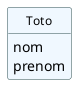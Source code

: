 @startuml test

hide circle
hide empty members
hide empty methods

skinparam classAttributeIconSize 0

skinparam roundcorner 5

skinparam class {
	BackgroundColor AliceBlue
	BorderColor DarkSlateGray
	ArrowColor Black
	FontColor Black
	FontSize 12
	FontName Helvetica
}

skinparam arrow {
    MessageAlign center
}

class Toto {
    nom
    prenom
}

@enduml
